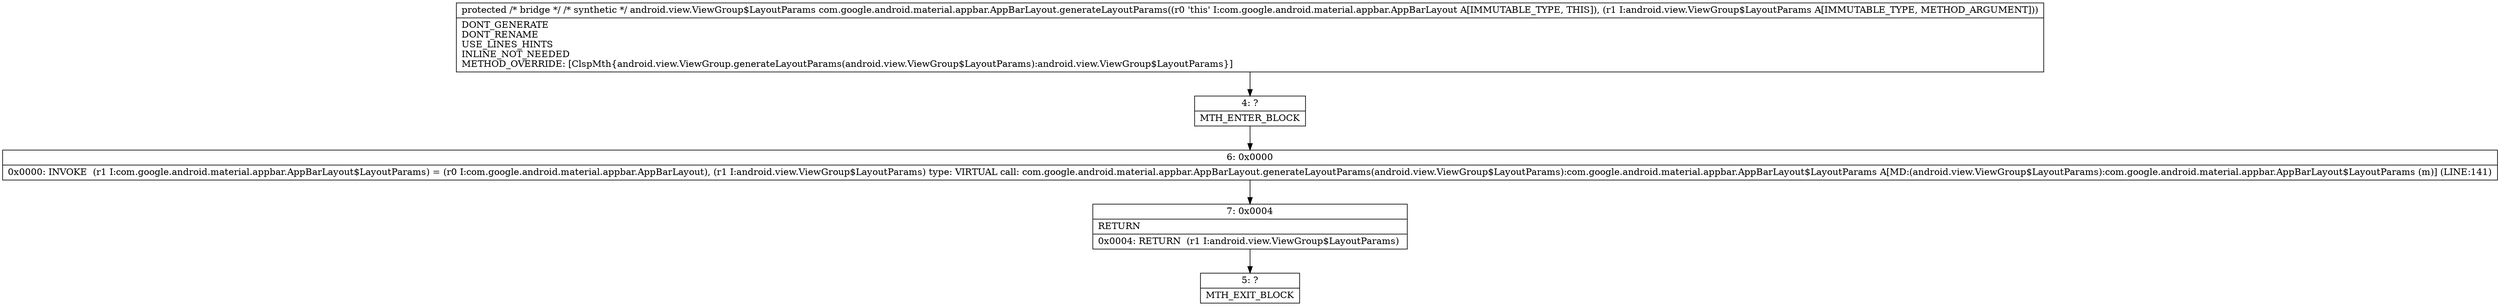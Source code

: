 digraph "CFG forcom.google.android.material.appbar.AppBarLayout.generateLayoutParams(Landroid\/view\/ViewGroup$LayoutParams;)Landroid\/view\/ViewGroup$LayoutParams;" {
Node_4 [shape=record,label="{4\:\ ?|MTH_ENTER_BLOCK\l}"];
Node_6 [shape=record,label="{6\:\ 0x0000|0x0000: INVOKE  (r1 I:com.google.android.material.appbar.AppBarLayout$LayoutParams) = (r0 I:com.google.android.material.appbar.AppBarLayout), (r1 I:android.view.ViewGroup$LayoutParams) type: VIRTUAL call: com.google.android.material.appbar.AppBarLayout.generateLayoutParams(android.view.ViewGroup$LayoutParams):com.google.android.material.appbar.AppBarLayout$LayoutParams A[MD:(android.view.ViewGroup$LayoutParams):com.google.android.material.appbar.AppBarLayout$LayoutParams (m)] (LINE:141)\l}"];
Node_7 [shape=record,label="{7\:\ 0x0004|RETURN\l|0x0004: RETURN  (r1 I:android.view.ViewGroup$LayoutParams) \l}"];
Node_5 [shape=record,label="{5\:\ ?|MTH_EXIT_BLOCK\l}"];
MethodNode[shape=record,label="{protected \/* bridge *\/ \/* synthetic *\/ android.view.ViewGroup$LayoutParams com.google.android.material.appbar.AppBarLayout.generateLayoutParams((r0 'this' I:com.google.android.material.appbar.AppBarLayout A[IMMUTABLE_TYPE, THIS]), (r1 I:android.view.ViewGroup$LayoutParams A[IMMUTABLE_TYPE, METHOD_ARGUMENT]))  | DONT_GENERATE\lDONT_RENAME\lUSE_LINES_HINTS\lINLINE_NOT_NEEDED\lMETHOD_OVERRIDE: [ClspMth\{android.view.ViewGroup.generateLayoutParams(android.view.ViewGroup$LayoutParams):android.view.ViewGroup$LayoutParams\}]\l}"];
MethodNode -> Node_4;Node_4 -> Node_6;
Node_6 -> Node_7;
Node_7 -> Node_5;
}

